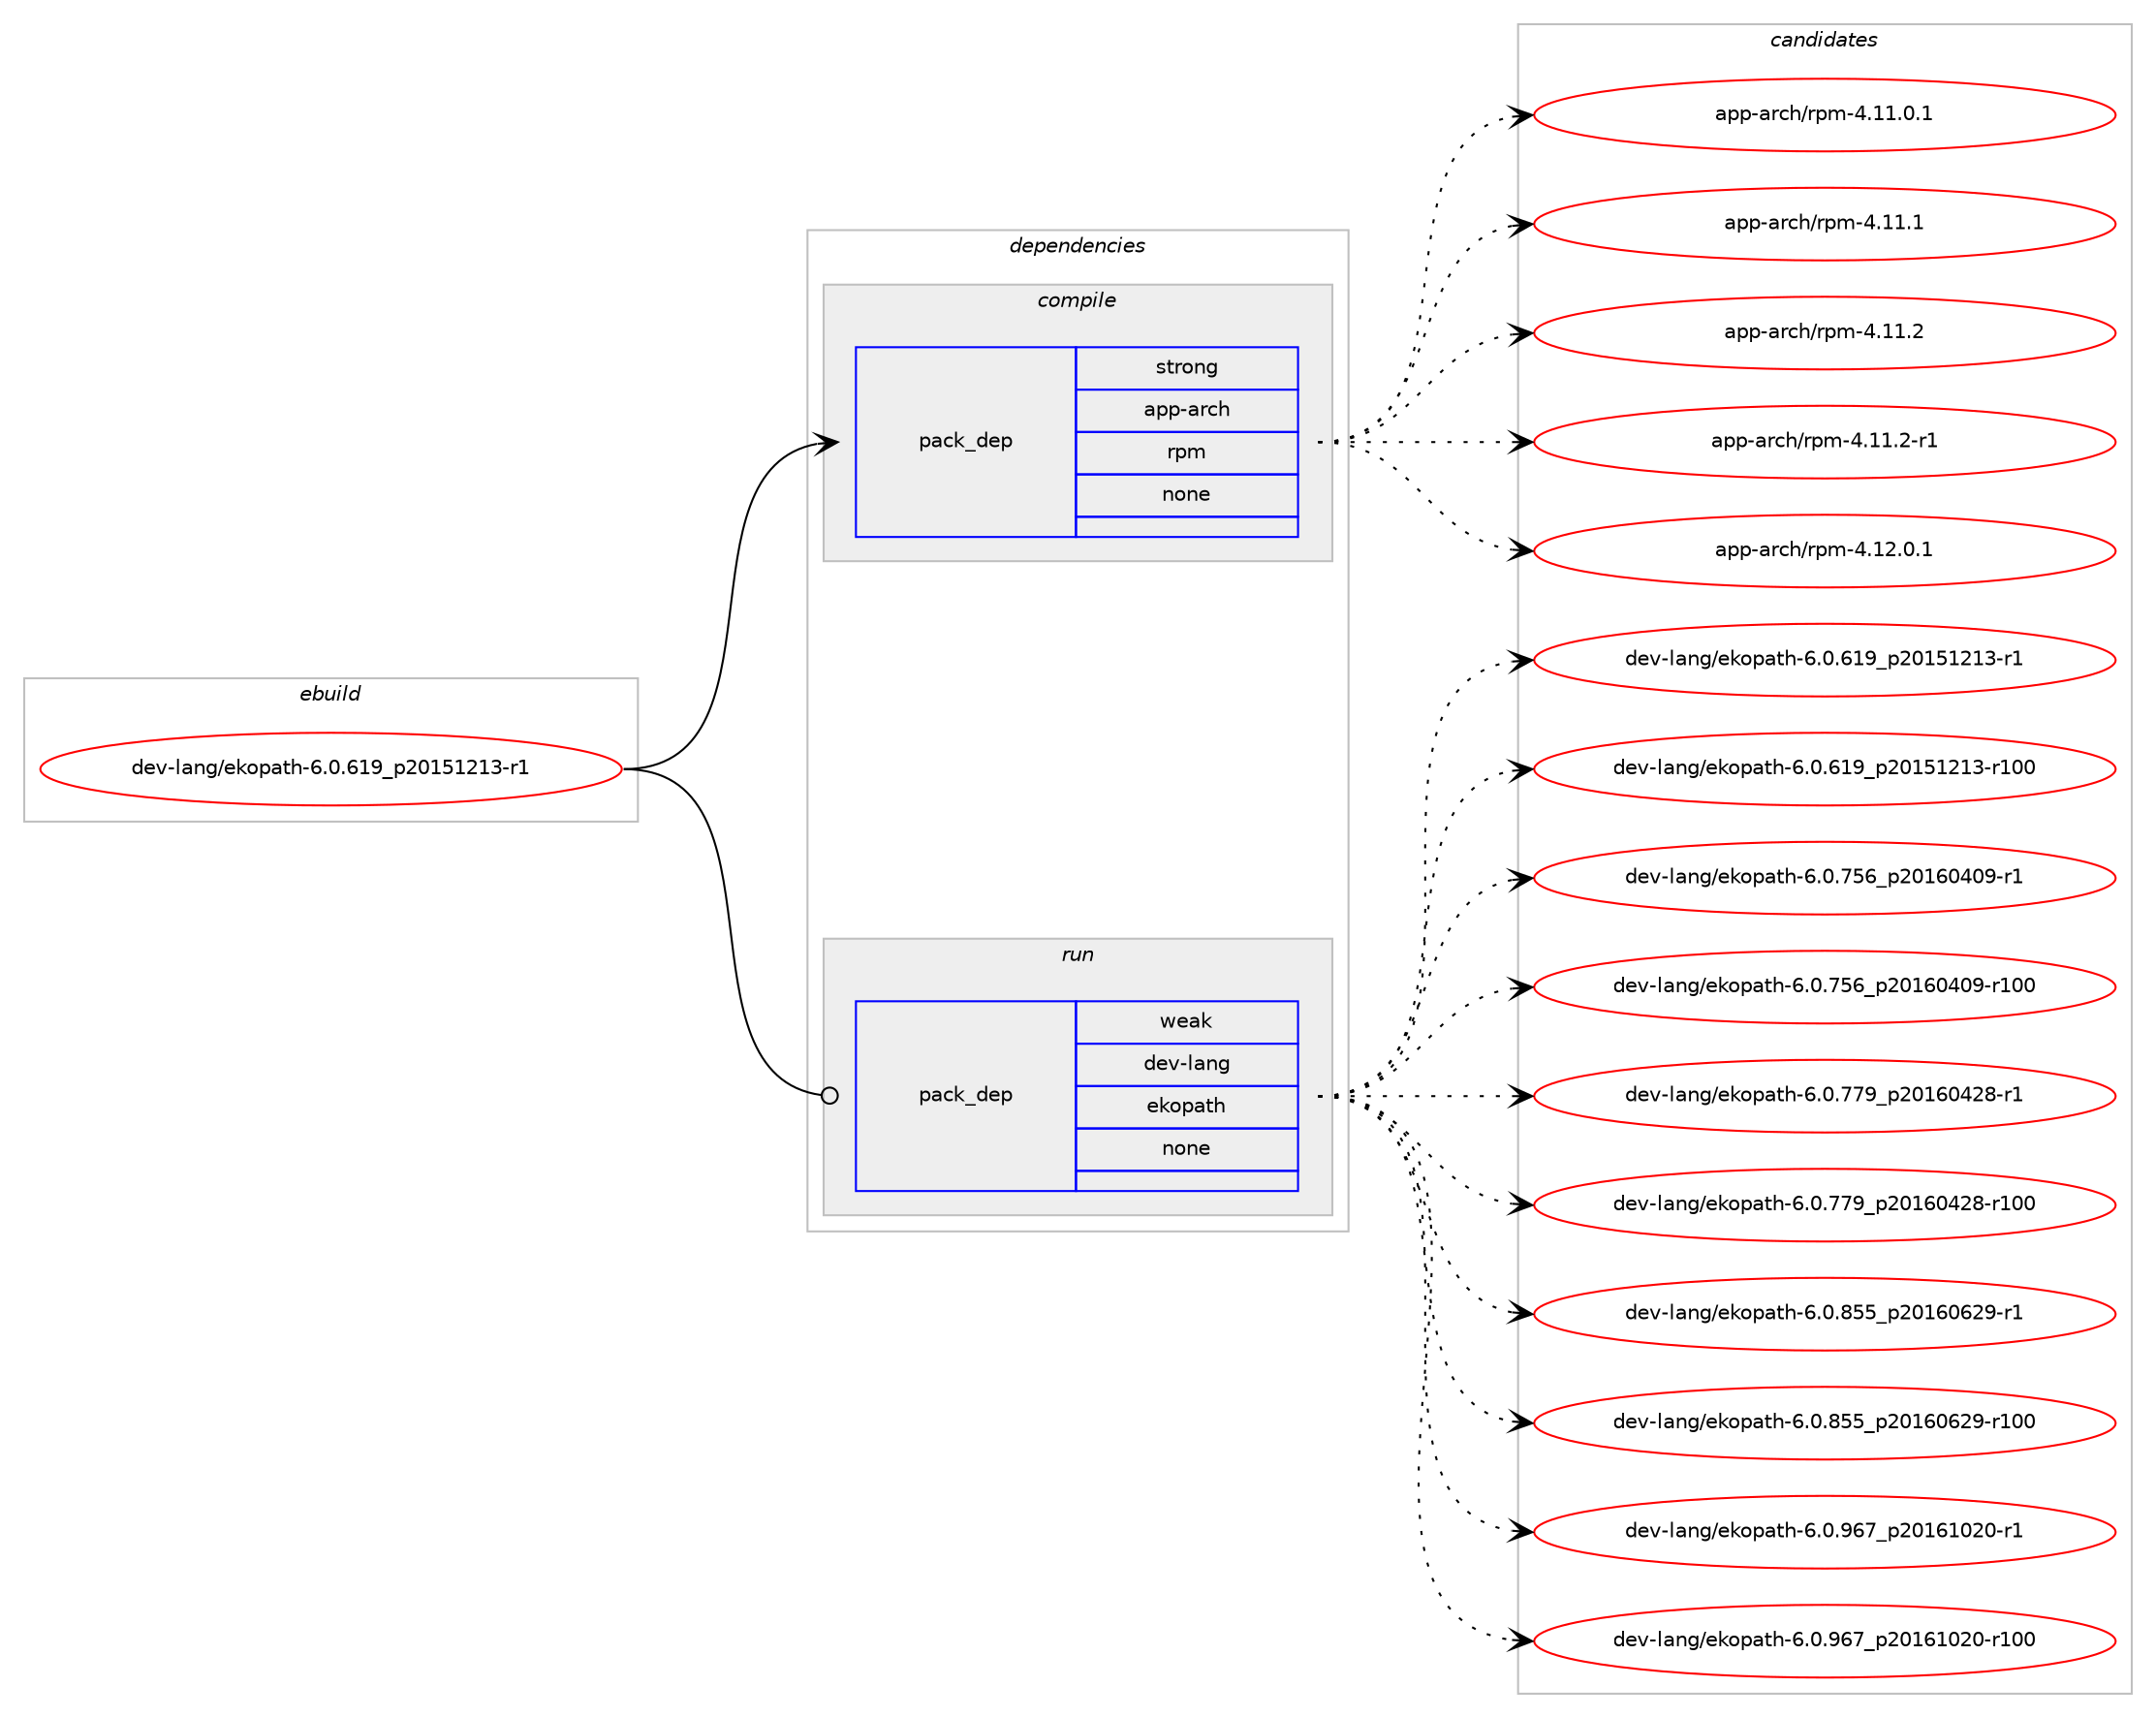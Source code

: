 digraph prolog {

# *************
# Graph options
# *************

newrank=true;
concentrate=true;
compound=true;
graph [rankdir=LR,fontname=Helvetica,fontsize=10,ranksep=1.5];#, ranksep=2.5, nodesep=0.2];
edge  [arrowhead=vee];
node  [fontname=Helvetica,fontsize=10];

# **********
# The ebuild
# **********

subgraph cluster_leftcol {
color=gray;
rank=same;
label=<<i>ebuild</i>>;
id [label="dev-lang/ekopath-6.0.619_p20151213-r1", color=red, width=4, href="../dev-lang/ekopath-6.0.619_p20151213-r1.svg"];
}

# ****************
# The dependencies
# ****************

subgraph cluster_midcol {
color=gray;
label=<<i>dependencies</i>>;
subgraph cluster_compile {
fillcolor="#eeeeee";
style=filled;
label=<<i>compile</i>>;
subgraph pack80528 {
dependency106343 [label=<<TABLE BORDER="0" CELLBORDER="1" CELLSPACING="0" CELLPADDING="4" WIDTH="220"><TR><TD ROWSPAN="6" CELLPADDING="30">pack_dep</TD></TR><TR><TD WIDTH="110">strong</TD></TR><TR><TD>app-arch</TD></TR><TR><TD>rpm</TD></TR><TR><TD>none</TD></TR><TR><TD></TD></TR></TABLE>>, shape=none, color=blue];
}
id:e -> dependency106343:w [weight=20,style="solid",arrowhead="vee"];
}
subgraph cluster_compileandrun {
fillcolor="#eeeeee";
style=filled;
label=<<i>compile and run</i>>;
}
subgraph cluster_run {
fillcolor="#eeeeee";
style=filled;
label=<<i>run</i>>;
subgraph pack80529 {
dependency106344 [label=<<TABLE BORDER="0" CELLBORDER="1" CELLSPACING="0" CELLPADDING="4" WIDTH="220"><TR><TD ROWSPAN="6" CELLPADDING="30">pack_dep</TD></TR><TR><TD WIDTH="110">weak</TD></TR><TR><TD>dev-lang</TD></TR><TR><TD>ekopath</TD></TR><TR><TD>none</TD></TR><TR><TD></TD></TR></TABLE>>, shape=none, color=blue];
}
id:e -> dependency106344:w [weight=20,style="solid",arrowhead="odot"];
}
}

# **************
# The candidates
# **************

subgraph cluster_choices {
rank=same;
color=gray;
label=<<i>candidates</i>>;

subgraph choice80528 {
color=black;
nodesep=1;
choice9711211245971149910447114112109455246494946484649 [label="app-arch/rpm-4.11.0.1", color=red, width=4,href="../app-arch/rpm-4.11.0.1.svg"];
choice971121124597114991044711411210945524649494649 [label="app-arch/rpm-4.11.1", color=red, width=4,href="../app-arch/rpm-4.11.1.svg"];
choice971121124597114991044711411210945524649494650 [label="app-arch/rpm-4.11.2", color=red, width=4,href="../app-arch/rpm-4.11.2.svg"];
choice9711211245971149910447114112109455246494946504511449 [label="app-arch/rpm-4.11.2-r1", color=red, width=4,href="../app-arch/rpm-4.11.2-r1.svg"];
choice9711211245971149910447114112109455246495046484649 [label="app-arch/rpm-4.12.0.1", color=red, width=4,href="../app-arch/rpm-4.12.0.1.svg"];
dependency106343:e -> choice9711211245971149910447114112109455246494946484649:w [style=dotted,weight="100"];
dependency106343:e -> choice971121124597114991044711411210945524649494649:w [style=dotted,weight="100"];
dependency106343:e -> choice971121124597114991044711411210945524649494650:w [style=dotted,weight="100"];
dependency106343:e -> choice9711211245971149910447114112109455246494946504511449:w [style=dotted,weight="100"];
dependency106343:e -> choice9711211245971149910447114112109455246495046484649:w [style=dotted,weight="100"];
}
subgraph choice80529 {
color=black;
nodesep=1;
choice1001011184510897110103471011071111129711610445544648465449579511250484953495049514511449 [label="dev-lang/ekopath-6.0.619_p20151213-r1", color=red, width=4,href="../dev-lang/ekopath-6.0.619_p20151213-r1.svg"];
choice10010111845108971101034710110711111297116104455446484654495795112504849534950495145114494848 [label="dev-lang/ekopath-6.0.619_p20151213-r100", color=red, width=4,href="../dev-lang/ekopath-6.0.619_p20151213-r100.svg"];
choice1001011184510897110103471011071111129711610445544648465553549511250484954485248574511449 [label="dev-lang/ekopath-6.0.756_p20160409-r1", color=red, width=4,href="../dev-lang/ekopath-6.0.756_p20160409-r1.svg"];
choice10010111845108971101034710110711111297116104455446484655535495112504849544852485745114494848 [label="dev-lang/ekopath-6.0.756_p20160409-r100", color=red, width=4,href="../dev-lang/ekopath-6.0.756_p20160409-r100.svg"];
choice1001011184510897110103471011071111129711610445544648465555579511250484954485250564511449 [label="dev-lang/ekopath-6.0.779_p20160428-r1", color=red, width=4,href="../dev-lang/ekopath-6.0.779_p20160428-r1.svg"];
choice10010111845108971101034710110711111297116104455446484655555795112504849544852505645114494848 [label="dev-lang/ekopath-6.0.779_p20160428-r100", color=red, width=4,href="../dev-lang/ekopath-6.0.779_p20160428-r100.svg"];
choice1001011184510897110103471011071111129711610445544648465653539511250484954485450574511449 [label="dev-lang/ekopath-6.0.855_p20160629-r1", color=red, width=4,href="../dev-lang/ekopath-6.0.855_p20160629-r1.svg"];
choice10010111845108971101034710110711111297116104455446484656535395112504849544854505745114494848 [label="dev-lang/ekopath-6.0.855_p20160629-r100", color=red, width=4,href="../dev-lang/ekopath-6.0.855_p20160629-r100.svg"];
choice1001011184510897110103471011071111129711610445544648465754559511250484954494850484511449 [label="dev-lang/ekopath-6.0.967_p20161020-r1", color=red, width=4,href="../dev-lang/ekopath-6.0.967_p20161020-r1.svg"];
choice10010111845108971101034710110711111297116104455446484657545595112504849544948504845114494848 [label="dev-lang/ekopath-6.0.967_p20161020-r100", color=red, width=4,href="../dev-lang/ekopath-6.0.967_p20161020-r100.svg"];
dependency106344:e -> choice1001011184510897110103471011071111129711610445544648465449579511250484953495049514511449:w [style=dotted,weight="100"];
dependency106344:e -> choice10010111845108971101034710110711111297116104455446484654495795112504849534950495145114494848:w [style=dotted,weight="100"];
dependency106344:e -> choice1001011184510897110103471011071111129711610445544648465553549511250484954485248574511449:w [style=dotted,weight="100"];
dependency106344:e -> choice10010111845108971101034710110711111297116104455446484655535495112504849544852485745114494848:w [style=dotted,weight="100"];
dependency106344:e -> choice1001011184510897110103471011071111129711610445544648465555579511250484954485250564511449:w [style=dotted,weight="100"];
dependency106344:e -> choice10010111845108971101034710110711111297116104455446484655555795112504849544852505645114494848:w [style=dotted,weight="100"];
dependency106344:e -> choice1001011184510897110103471011071111129711610445544648465653539511250484954485450574511449:w [style=dotted,weight="100"];
dependency106344:e -> choice10010111845108971101034710110711111297116104455446484656535395112504849544854505745114494848:w [style=dotted,weight="100"];
dependency106344:e -> choice1001011184510897110103471011071111129711610445544648465754559511250484954494850484511449:w [style=dotted,weight="100"];
dependency106344:e -> choice10010111845108971101034710110711111297116104455446484657545595112504849544948504845114494848:w [style=dotted,weight="100"];
}
}

}
